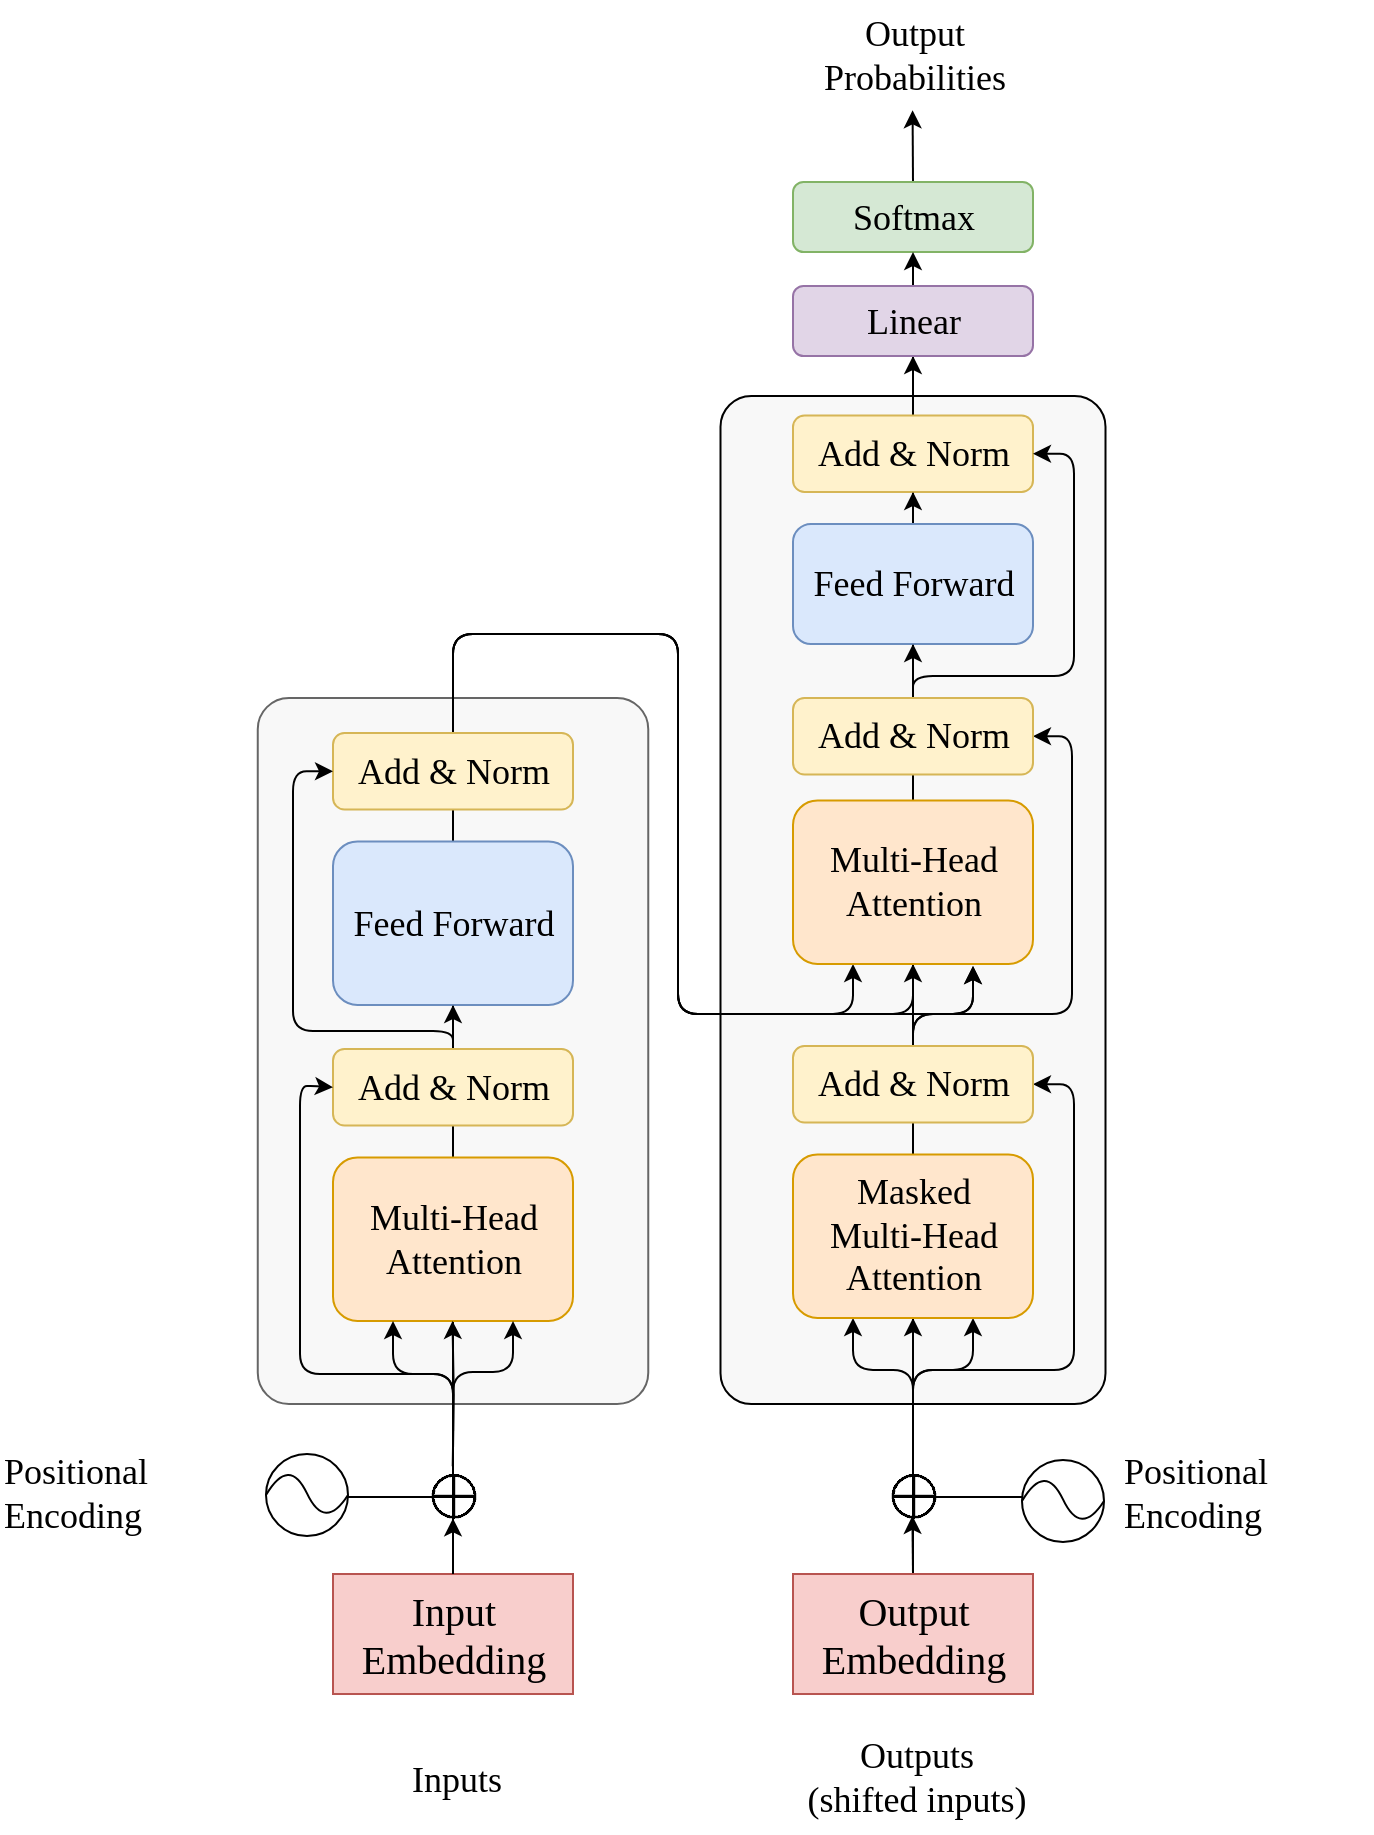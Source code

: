 <mxfile version="21.7.4" type="github" pages="2">
  <diagram name="Page-1" id="L9wKxA3IgMW9D4mlLyfj">
    <mxGraphModel dx="1490" dy="1097" grid="0" gridSize="10" guides="1" tooltips="1" connect="1" arrows="1" fold="1" page="1" pageScale="1" pageWidth="850" pageHeight="1100" math="1" shadow="0">
      <root>
        <mxCell id="0" />
        <mxCell id="1" parent="0" />
        <mxCell id="UqhF--r-Gl4hebt5zzpi-1" value="" style="whiteSpace=wrap;html=1;rounded=1;fontFamily=IBM Plex Mono;fontSize=18;fillStyle=auto;fillColor=#f8f8f8;arcSize=8;" vertex="1" parent="1">
          <mxGeometry x="447.25" y="312" width="192.5" height="504" as="geometry" />
        </mxCell>
        <mxCell id="UqhF--r-Gl4hebt5zzpi-81" style="edgeStyle=orthogonalEdgeStyle;shape=connector;rounded=1;orthogonalLoop=1;jettySize=auto;html=1;exitX=0.5;exitY=0;exitDx=0;exitDy=0;entryX=1;entryY=0.5;entryDx=0;entryDy=0;labelBackgroundColor=default;strokeColor=default;fontFamily=Helvetica;fontSize=12;fontColor=default;endArrow=classic;" edge="1" parent="1" source="UqhF--r-Gl4hebt5zzpi-17" target="UqhF--r-Gl4hebt5zzpi-12">
          <mxGeometry relative="1" as="geometry">
            <Array as="points">
              <mxPoint x="544" y="621" />
              <mxPoint x="623" y="621" />
              <mxPoint x="623" y="482" />
            </Array>
          </mxGeometry>
        </mxCell>
        <mxCell id="UqhF--r-Gl4hebt5zzpi-80" style="edgeStyle=orthogonalEdgeStyle;shape=connector;rounded=1;orthogonalLoop=1;jettySize=auto;html=1;exitX=0.5;exitY=0;exitDx=0;exitDy=0;entryX=1;entryY=0.5;entryDx=0;entryDy=0;labelBackgroundColor=default;strokeColor=default;fontFamily=Helvetica;fontSize=12;fontColor=default;endArrow=classic;" edge="1" parent="1" source="UqhF--r-Gl4hebt5zzpi-17" target="UqhF--r-Gl4hebt5zzpi-14">
          <mxGeometry relative="1" as="geometry">
            <Array as="points">
              <mxPoint x="544" y="799" />
              <mxPoint x="624" y="799" />
              <mxPoint x="624" y="656" />
            </Array>
          </mxGeometry>
        </mxCell>
        <mxCell id="UqhF--r-Gl4hebt5zzpi-48" value="" style="whiteSpace=wrap;html=1;rounded=1;flipV=0;fontFamily=IBM Plex Mono;fontSize=18;fillColor=#f8f8f8;fontColor=#333333;strokeColor=#666666;arcSize=8;" vertex="1" parent="1">
          <mxGeometry x="215.88" y="463" width="195.25" height="353" as="geometry" />
        </mxCell>
        <mxCell id="UqhF--r-Gl4hebt5zzpi-95" style="edgeStyle=orthogonalEdgeStyle;shape=connector;rounded=1;orthogonalLoop=1;jettySize=auto;html=1;exitX=0.5;exitY=0;exitDx=0;exitDy=0;labelBackgroundColor=default;strokeColor=default;fontFamily=Helvetica;fontSize=12;fontColor=default;endArrow=classic;" edge="1" parent="1" source="UqhF--r-Gl4hebt5zzpi-9">
          <mxGeometry relative="1" as="geometry">
            <mxPoint x="543.286" y="169.137" as="targetPoint" />
          </mxGeometry>
        </mxCell>
        <mxCell id="UqhF--r-Gl4hebt5zzpi-9" value="Softmax" style="whiteSpace=wrap;html=1;rounded=1;fontFamily=IBM Plex Mono;fontSize=18;fillColor=#d5e8d4;strokeColor=#82b366;" vertex="1" parent="1">
          <mxGeometry x="483.5" y="205" width="120" height="35" as="geometry" />
        </mxCell>
        <mxCell id="UqhF--r-Gl4hebt5zzpi-77" style="edgeStyle=orthogonalEdgeStyle;shape=connector;rounded=1;orthogonalLoop=1;jettySize=auto;html=1;exitX=0.5;exitY=0;exitDx=0;exitDy=0;entryX=0.5;entryY=1;entryDx=0;entryDy=0;labelBackgroundColor=default;strokeColor=default;fontFamily=Helvetica;fontSize=12;fontColor=default;endArrow=classic;" edge="1" parent="1" source="UqhF--r-Gl4hebt5zzpi-17" target="UqhF--r-Gl4hebt5zzpi-15">
          <mxGeometry relative="1" as="geometry" />
        </mxCell>
        <mxCell id="UqhF--r-Gl4hebt5zzpi-78" style="edgeStyle=orthogonalEdgeStyle;shape=connector;rounded=1;orthogonalLoop=1;jettySize=auto;html=1;exitX=0.5;exitY=0;exitDx=0;exitDy=0;entryX=0.25;entryY=1;entryDx=0;entryDy=0;labelBackgroundColor=default;strokeColor=default;fontFamily=Helvetica;fontSize=12;fontColor=default;endArrow=classic;" edge="1" parent="1" source="UqhF--r-Gl4hebt5zzpi-17" target="UqhF--r-Gl4hebt5zzpi-15">
          <mxGeometry relative="1" as="geometry">
            <Array as="points">
              <mxPoint x="544" y="799" />
              <mxPoint x="514" y="799" />
            </Array>
          </mxGeometry>
        </mxCell>
        <mxCell id="UqhF--r-Gl4hebt5zzpi-79" style="edgeStyle=orthogonalEdgeStyle;shape=connector;rounded=1;orthogonalLoop=1;jettySize=auto;html=1;exitX=0.5;exitY=0;exitDx=0;exitDy=0;entryX=0.75;entryY=1;entryDx=0;entryDy=0;labelBackgroundColor=default;strokeColor=default;fontFamily=Helvetica;fontSize=12;fontColor=default;endArrow=classic;" edge="1" parent="1" source="UqhF--r-Gl4hebt5zzpi-17" target="UqhF--r-Gl4hebt5zzpi-15">
          <mxGeometry relative="1" as="geometry">
            <Array as="points">
              <mxPoint x="544" y="799" />
              <mxPoint x="574" y="799" />
            </Array>
          </mxGeometry>
        </mxCell>
        <mxCell id="UqhF--r-Gl4hebt5zzpi-82" value="=" style="edgeStyle=orthogonalEdgeStyle;shape=connector;rounded=1;orthogonalLoop=1;jettySize=auto;html=1;exitX=0.5;exitY=0;exitDx=0;exitDy=0;entryX=0.75;entryY=1;entryDx=0;entryDy=0;labelBackgroundColor=default;strokeColor=default;fontFamily=Helvetica;fontSize=12;fontColor=default;endArrow=classic;" edge="1" parent="1" source="UqhF--r-Gl4hebt5zzpi-17">
          <mxGeometry relative="1" as="geometry">
            <mxPoint x="543.5" y="922.003" as="sourcePoint" />
            <mxPoint x="573.5" y="597" as="targetPoint" />
            <Array as="points">
              <mxPoint x="543" y="621" />
              <mxPoint x="573" y="621" />
            </Array>
          </mxGeometry>
        </mxCell>
        <mxCell id="UqhF--r-Gl4hebt5zzpi-83" style="edgeStyle=orthogonalEdgeStyle;shape=connector;rounded=1;orthogonalLoop=1;jettySize=auto;html=1;exitX=0.5;exitY=0;exitDx=0;exitDy=0;entryX=0.5;entryY=1;entryDx=0;entryDy=0;labelBackgroundColor=default;strokeColor=default;fontFamily=Helvetica;fontSize=12;fontColor=default;endArrow=classic;" edge="1" parent="1" source="UqhF--r-Gl4hebt5zzpi-17" target="UqhF--r-Gl4hebt5zzpi-9">
          <mxGeometry relative="1" as="geometry" />
        </mxCell>
        <mxCell id="UqhF--r-Gl4hebt5zzpi-92" style="edgeStyle=orthogonalEdgeStyle;shape=connector;rounded=1;orthogonalLoop=1;jettySize=auto;html=1;exitX=0.5;exitY=0;exitDx=0;exitDy=0;entryX=0.498;entryY=0.772;entryDx=0;entryDy=0;entryPerimeter=0;labelBackgroundColor=default;strokeColor=default;fontFamily=Helvetica;fontSize=12;fontColor=default;endArrow=classic;" edge="1" parent="1" source="UqhF--r-Gl4hebt5zzpi-17" target="UqhF--r-Gl4hebt5zzpi-41">
          <mxGeometry relative="1" as="geometry" />
        </mxCell>
        <mxCell id="UqhF--r-Gl4hebt5zzpi-17" value="&lt;font style=&quot;font-size: 20px;&quot; face=&quot;IBM Plex Mono&quot;&gt;Output&lt;br&gt;Embedding&lt;/font&gt;" style="whiteSpace=wrap;html=1;fillColor=#f8cecc;strokeColor=#b85450;" vertex="1" parent="1">
          <mxGeometry x="483.5" y="901.003" width="120" height="60" as="geometry" />
        </mxCell>
        <mxCell id="UqhF--r-Gl4hebt5zzpi-58" style="edgeStyle=orthogonalEdgeStyle;rounded=0;orthogonalLoop=1;jettySize=auto;html=1;exitX=0.5;exitY=0;exitDx=0;exitDy=0;entryX=0.5;entryY=0.802;entryDx=0;entryDy=0;entryPerimeter=0;fontFamily=Helvetica;fontSize=12;fontColor=default;" edge="1" parent="1" source="UqhF--r-Gl4hebt5zzpi-18" target="UqhF--r-Gl4hebt5zzpi-37">
          <mxGeometry relative="1" as="geometry" />
        </mxCell>
        <mxCell id="UqhF--r-Gl4hebt5zzpi-73" style="edgeStyle=orthogonalEdgeStyle;shape=connector;rounded=1;orthogonalLoop=1;jettySize=auto;html=1;exitX=0.5;exitY=0;exitDx=0;exitDy=0;entryX=0.5;entryY=1;entryDx=0;entryDy=0;labelBackgroundColor=default;strokeColor=default;fontFamily=Helvetica;fontSize=12;fontColor=default;endArrow=classic;" edge="1" parent="1" source="UqhF--r-Gl4hebt5zzpi-18" target="UqhF--r-Gl4hebt5zzpi-13">
          <mxGeometry relative="1" as="geometry">
            <Array as="points">
              <mxPoint x="314" y="431" />
              <mxPoint x="426" y="431" />
              <mxPoint x="426" y="621" />
              <mxPoint x="544" y="621" />
            </Array>
          </mxGeometry>
        </mxCell>
        <mxCell id="UqhF--r-Gl4hebt5zzpi-74" style="edgeStyle=orthogonalEdgeStyle;shape=connector;rounded=1;orthogonalLoop=1;jettySize=auto;html=1;exitX=0.5;exitY=0;exitDx=0;exitDy=0;entryX=0.25;entryY=1;entryDx=0;entryDy=0;labelBackgroundColor=default;strokeColor=default;fontFamily=Helvetica;fontSize=12;fontColor=default;endArrow=classic;" edge="1" parent="1">
          <mxGeometry relative="1" as="geometry">
            <mxPoint x="313.5" y="921.003" as="sourcePoint" />
            <mxPoint x="513.5" y="596" as="targetPoint" />
            <Array as="points">
              <mxPoint x="314" y="431" />
              <mxPoint x="426" y="431" />
              <mxPoint x="426" y="621" />
              <mxPoint x="514" y="621" />
            </Array>
          </mxGeometry>
        </mxCell>
        <mxCell id="UqhF--r-Gl4hebt5zzpi-76" style="edgeStyle=orthogonalEdgeStyle;shape=connector;rounded=1;orthogonalLoop=1;jettySize=auto;html=1;exitX=0.5;exitY=0;exitDx=0;exitDy=0;entryX=0.75;entryY=1;entryDx=0;entryDy=0;labelBackgroundColor=default;strokeColor=default;fontFamily=Helvetica;fontSize=12;fontColor=default;endArrow=classic;" edge="1" parent="1">
          <mxGeometry relative="1" as="geometry">
            <mxPoint x="313.5" y="922.003" as="sourcePoint" />
            <mxPoint x="573.5" y="597" as="targetPoint" />
            <Array as="points">
              <mxPoint x="314" y="431" />
              <mxPoint x="426" y="431" />
              <mxPoint x="426" y="621" />
              <mxPoint x="574" y="621" />
            </Array>
          </mxGeometry>
        </mxCell>
        <mxCell id="UqhF--r-Gl4hebt5zzpi-18" value="Input Embedding" style="whiteSpace=wrap;html=1;fontFamily=IBM Plex Mono;fontSize=20;fillColor=#f8cecc;strokeColor=#b85450;" vertex="1" parent="1">
          <mxGeometry x="253.5" y="901.003" width="120" height="60" as="geometry" />
        </mxCell>
        <mxCell id="UqhF--r-Gl4hebt5zzpi-51" value="&lt;font style=&quot;font-size: 18px;&quot; face=&quot;IBM Plex Mono&quot;&gt;Positional&lt;br&gt;Encoding&lt;/font&gt;" style="text;html=1;align=left;verticalAlign=middle;resizable=0;points=[];autosize=1;strokeColor=none;fillColor=none;fontSize=12;fontFamily=Helvetica;fontColor=default;" vertex="1" parent="1">
          <mxGeometry x="87" y="833" width="126" height="55" as="geometry" />
        </mxCell>
        <mxCell id="UqhF--r-Gl4hebt5zzpi-49" value="" style="group;flipV=0;fontFamily=IBM Plex Mono;fontSize=18;" vertex="1" connectable="0" parent="1">
          <mxGeometry x="253.5" y="489.5" width="120" height="294" as="geometry" />
        </mxCell>
        <mxCell id="UqhF--r-Gl4hebt5zzpi-52" value="" style="group;fontFamily=IBM Plex Mono;fontSize=18;" vertex="1" connectable="0" parent="UqhF--r-Gl4hebt5zzpi-49">
          <mxGeometry y="-9" width="120" height="294" as="geometry" />
        </mxCell>
        <mxCell id="UqhF--r-Gl4hebt5zzpi-44" value="Add &amp;amp; Norm" style="whiteSpace=wrap;html=1;rounded=1;fontFamily=IBM Plex Mono;fontSize=18;fillColor=#fff2cc;strokeColor=#d6b656;" vertex="1" parent="UqhF--r-Gl4hebt5zzpi-52">
          <mxGeometry width="120" height="38.25" as="geometry" />
        </mxCell>
        <mxCell id="UqhF--r-Gl4hebt5zzpi-45" value="Feed Forward" style="whiteSpace=wrap;html=1;rounded=1;fontFamily=IBM Plex Mono;fontSize=18;fillColor=#dae8fc;strokeColor=#6c8ebf;" vertex="1" parent="UqhF--r-Gl4hebt5zzpi-52">
          <mxGeometry y="54.25" width="120" height="81.75" as="geometry" />
        </mxCell>
        <mxCell id="UqhF--r-Gl4hebt5zzpi-71" value="" style="edgeStyle=orthogonalEdgeStyle;rounded=0;orthogonalLoop=1;jettySize=auto;html=1;fontFamily=Helvetica;fontSize=12;fontColor=default;" edge="1" parent="UqhF--r-Gl4hebt5zzpi-52" source="UqhF--r-Gl4hebt5zzpi-46" target="UqhF--r-Gl4hebt5zzpi-45">
          <mxGeometry relative="1" as="geometry" />
        </mxCell>
        <mxCell id="UqhF--r-Gl4hebt5zzpi-72" style="edgeStyle=orthogonalEdgeStyle;rounded=1;orthogonalLoop=1;jettySize=auto;html=1;exitX=0.5;exitY=0;exitDx=0;exitDy=0;entryX=0;entryY=0.5;entryDx=0;entryDy=0;fontFamily=Helvetica;fontSize=12;fontColor=default;" edge="1" parent="UqhF--r-Gl4hebt5zzpi-52" source="UqhF--r-Gl4hebt5zzpi-46" target="UqhF--r-Gl4hebt5zzpi-44">
          <mxGeometry relative="1" as="geometry">
            <Array as="points">
              <mxPoint x="60" y="149" />
              <mxPoint x="-20" y="149" />
              <mxPoint x="-20" y="19" />
            </Array>
          </mxGeometry>
        </mxCell>
        <mxCell id="UqhF--r-Gl4hebt5zzpi-46" value="Add &amp;amp; Norm" style="whiteSpace=wrap;html=1;rounded=1;fontFamily=IBM Plex Mono;fontSize=18;fillColor=#fff2cc;strokeColor=#d6b656;" vertex="1" parent="UqhF--r-Gl4hebt5zzpi-52">
          <mxGeometry y="158" width="120" height="38.25" as="geometry" />
        </mxCell>
        <mxCell id="UqhF--r-Gl4hebt5zzpi-47" value="Multi-Head&lt;br style=&quot;font-size: 18px;&quot;&gt;Attention" style="whiteSpace=wrap;html=1;rounded=1;fontFamily=IBM Plex Mono;fontSize=18;fillColor=#ffe6cc;strokeColor=#d79b00;" vertex="1" parent="UqhF--r-Gl4hebt5zzpi-52">
          <mxGeometry y="212.25" width="120" height="81.75" as="geometry" />
        </mxCell>
        <mxCell id="UqhF--r-Gl4hebt5zzpi-68" style="edgeStyle=orthogonalEdgeStyle;rounded=0;orthogonalLoop=1;jettySize=auto;html=1;entryX=0.519;entryY=-0.216;entryDx=0;entryDy=0;entryPerimeter=0;fontFamily=Helvetica;fontSize=12;fontColor=default;" edge="1" parent="UqhF--r-Gl4hebt5zzpi-52">
          <mxGeometry relative="1" as="geometry">
            <mxPoint x="59.853" y="366.6" as="sourcePoint" />
            <mxPoint x="59.74" y="293.996" as="targetPoint" />
          </mxGeometry>
        </mxCell>
        <mxCell id="UqhF--r-Gl4hebt5zzpi-62" style="edgeStyle=orthogonalEdgeStyle;rounded=1;orthogonalLoop=1;jettySize=auto;html=1;entryX=0.25;entryY=1;entryDx=0;entryDy=0;fontFamily=Helvetica;fontSize=12;fontColor=default;comic=0;" edge="1" parent="1" target="UqhF--r-Gl4hebt5zzpi-47">
          <mxGeometry relative="1" as="geometry">
            <mxPoint x="313.538" y="829.5" as="sourcePoint" />
            <Array as="points">
              <mxPoint x="313" y="801" />
              <mxPoint x="283" y="801" />
            </Array>
          </mxGeometry>
        </mxCell>
        <mxCell id="UqhF--r-Gl4hebt5zzpi-37" value="$$\oplus$$" style="text;html=1;align=center;verticalAlign=middle;resizable=0;points=[];autosize=1;strokeColor=none;fillColor=none;spacing=0;fontSize=28;" vertex="1" parent="1">
          <mxGeometry x="238" y="839.5" width="151" height="42" as="geometry" />
        </mxCell>
        <mxCell id="UqhF--r-Gl4hebt5zzpi-57" value="" style="group" vertex="1" connectable="0" parent="1">
          <mxGeometry x="220" y="841" width="41" height="41" as="geometry" />
        </mxCell>
        <mxCell id="UqhF--r-Gl4hebt5zzpi-32" value="" style="ellipse;whiteSpace=wrap;html=1;strokeWidth=1;" vertex="1" parent="UqhF--r-Gl4hebt5zzpi-57">
          <mxGeometry width="41" height="41" as="geometry" />
        </mxCell>
        <mxCell id="UqhF--r-Gl4hebt5zzpi-36" value="" style="edgeStyle=none;orthogonalLoop=1;jettySize=auto;html=1;endArrow=none;endFill=0;curved=1;exitX=0;exitY=0.5;exitDx=0;exitDy=0;entryX=1;entryY=0.5;entryDx=0;entryDy=0;strokeWidth=1;" edge="1" parent="UqhF--r-Gl4hebt5zzpi-57" source="UqhF--r-Gl4hebt5zzpi-32" target="UqhF--r-Gl4hebt5zzpi-32">
          <mxGeometry width="100" relative="1" as="geometry">
            <mxPoint x="-0.774" y="20.113" as="sourcePoint" />
            <mxPoint x="40.226" y="19.34" as="targetPoint" />
            <Array as="points">
              <mxPoint x="11.604" y="0.774" />
              <mxPoint x="29.396" y="38.679" />
            </Array>
          </mxGeometry>
        </mxCell>
        <mxCell id="UqhF--r-Gl4hebt5zzpi-63" style="edgeStyle=orthogonalEdgeStyle;rounded=1;orthogonalLoop=1;jettySize=auto;html=1;entryX=0.75;entryY=1;entryDx=0;entryDy=0;fontFamily=Helvetica;fontSize=12;fontColor=default;comic=0;" edge="1" parent="1" target="UqhF--r-Gl4hebt5zzpi-47">
          <mxGeometry relative="1" as="geometry">
            <mxPoint x="313.538" y="837.5" as="sourcePoint" />
            <Array as="points">
              <mxPoint x="313" y="800" />
              <mxPoint x="343" y="800" />
            </Array>
          </mxGeometry>
        </mxCell>
        <mxCell id="UqhF--r-Gl4hebt5zzpi-60" value="&amp;nbsp;" style="text;html=1;align=center;verticalAlign=middle;resizable=0;points=[];autosize=1;strokeColor=none;fillColor=none;fontSize=12;fontFamily=Helvetica;fontColor=default;comic=0;" vertex="1" parent="1">
          <mxGeometry x="303" y="847.5" width="21" height="26" as="geometry" />
        </mxCell>
        <mxCell id="UqhF--r-Gl4hebt5zzpi-69" style="edgeStyle=orthogonalEdgeStyle;rounded=1;orthogonalLoop=1;jettySize=auto;html=1;entryX=0;entryY=0.5;entryDx=0;entryDy=0;fontFamily=Helvetica;fontSize=12;fontColor=default;exitX=0.5;exitY=0;exitDx=0;exitDy=0;" edge="1" parent="1" source="UqhF--r-Gl4hebt5zzpi-18" target="UqhF--r-Gl4hebt5zzpi-46">
          <mxGeometry relative="1" as="geometry">
            <mxPoint x="294" y="886" as="sourcePoint" />
            <mxPoint x="253.5" y="650.625" as="targetPoint" />
            <Array as="points">
              <mxPoint x="314" y="801" />
              <mxPoint x="237" y="801" />
              <mxPoint x="237" y="657" />
              <mxPoint x="244" y="657" />
            </Array>
          </mxGeometry>
        </mxCell>
        <mxCell id="UqhF--r-Gl4hebt5zzpi-14" value="Add &amp;amp; Norm" style="whiteSpace=wrap;html=1;rounded=1;fontFamily=IBM Plex Mono;fontSize=18;fillColor=#fff2cc;strokeColor=#d6b656;" vertex="1" parent="1">
          <mxGeometry x="483.5" y="637" width="120" height="38.25" as="geometry" />
        </mxCell>
        <mxCell id="UqhF--r-Gl4hebt5zzpi-15" value="Masked&lt;br style=&quot;font-size: 18px;&quot;&gt;Multi-Head&lt;br style=&quot;font-size: 18px;&quot;&gt;Attention" style="whiteSpace=wrap;html=1;rounded=1;fontFamily=IBM Plex Mono;fontSize=18;fillColor=#ffe6cc;strokeColor=#d79b00;" vertex="1" parent="1">
          <mxGeometry x="483.5" y="691.25" width="120" height="81.75" as="geometry" />
        </mxCell>
        <mxCell id="UqhF--r-Gl4hebt5zzpi-86" value="" style="edgeStyle=orthogonalEdgeStyle;shape=connector;rounded=1;orthogonalLoop=1;jettySize=auto;html=1;labelBackgroundColor=default;strokeColor=default;fontFamily=Helvetica;fontSize=12;fontColor=default;endArrow=classic;" edge="1" parent="1" source="UqhF--r-Gl4hebt5zzpi-10" target="UqhF--r-Gl4hebt5zzpi-16">
          <mxGeometry relative="1" as="geometry" />
        </mxCell>
        <mxCell id="UqhF--r-Gl4hebt5zzpi-10" value="Add &amp;amp; Norm" style="whiteSpace=wrap;html=1;rounded=1;fontFamily=IBM Plex Mono;fontSize=18;fillColor=#fff2cc;strokeColor=#d6b656;" vertex="1" parent="1">
          <mxGeometry x="483.5" y="321.75" width="120" height="38.25" as="geometry" />
        </mxCell>
        <mxCell id="UqhF--r-Gl4hebt5zzpi-87" style="edgeStyle=orthogonalEdgeStyle;shape=connector;rounded=1;orthogonalLoop=1;jettySize=auto;html=1;exitX=0.5;exitY=0;exitDx=0;exitDy=0;entryX=0.5;entryY=1;entryDx=0;entryDy=0;labelBackgroundColor=default;strokeColor=default;fontFamily=Helvetica;fontSize=12;fontColor=default;endArrow=classic;" edge="1" parent="1" source="UqhF--r-Gl4hebt5zzpi-11" target="UqhF--r-Gl4hebt5zzpi-10">
          <mxGeometry relative="1" as="geometry" />
        </mxCell>
        <mxCell id="UqhF--r-Gl4hebt5zzpi-11" value="Feed Forward" style="whiteSpace=wrap;html=1;rounded=1;fontFamily=IBM Plex Mono;fontSize=18;fillColor=#dae8fc;strokeColor=#6c8ebf;" vertex="1" parent="1">
          <mxGeometry x="483.5" y="376" width="120" height="60" as="geometry" />
        </mxCell>
        <mxCell id="UqhF--r-Gl4hebt5zzpi-84" style="edgeStyle=orthogonalEdgeStyle;shape=connector;rounded=1;orthogonalLoop=1;jettySize=auto;html=1;exitX=0.5;exitY=0;exitDx=0;exitDy=0;entryX=0.5;entryY=1;entryDx=0;entryDy=0;labelBackgroundColor=default;strokeColor=default;fontFamily=Helvetica;fontSize=12;fontColor=default;endArrow=classic;" edge="1" parent="1" source="UqhF--r-Gl4hebt5zzpi-12" target="UqhF--r-Gl4hebt5zzpi-11">
          <mxGeometry relative="1" as="geometry" />
        </mxCell>
        <mxCell id="UqhF--r-Gl4hebt5zzpi-85" style="edgeStyle=orthogonalEdgeStyle;shape=connector;rounded=1;orthogonalLoop=1;jettySize=auto;html=1;exitX=0.5;exitY=0;exitDx=0;exitDy=0;entryX=1;entryY=0.5;entryDx=0;entryDy=0;labelBackgroundColor=default;strokeColor=default;fontFamily=Helvetica;fontSize=12;fontColor=default;endArrow=classic;" edge="1" parent="1" source="UqhF--r-Gl4hebt5zzpi-12" target="UqhF--r-Gl4hebt5zzpi-10">
          <mxGeometry relative="1" as="geometry">
            <Array as="points">
              <mxPoint x="543" y="452" />
              <mxPoint x="624" y="452" />
              <mxPoint x="624" y="341" />
            </Array>
          </mxGeometry>
        </mxCell>
        <mxCell id="UqhF--r-Gl4hebt5zzpi-12" value="Add &amp;amp; Norm" style="whiteSpace=wrap;html=1;rounded=1;fontFamily=IBM Plex Mono;fontSize=18;fillColor=#fff2cc;strokeColor=#d6b656;" vertex="1" parent="1">
          <mxGeometry x="483.5" y="463" width="120" height="38.25" as="geometry" />
        </mxCell>
        <mxCell id="UqhF--r-Gl4hebt5zzpi-13" value="Multi-Head Attention" style="whiteSpace=wrap;html=1;rounded=1;fontFamily=IBM Plex Mono;fontSize=18;fillColor=#ffe6cc;strokeColor=#d79b00;" vertex="1" parent="1">
          <mxGeometry x="483.5" y="514.25" width="120" height="81.75" as="geometry" />
        </mxCell>
        <mxCell id="UqhF--r-Gl4hebt5zzpi-16" value="Linear" style="whiteSpace=wrap;html=1;rounded=1;fontFamily=IBM Plex Mono;fontSize=18;fillColor=#e1d5e7;strokeColor=#9673a6;" vertex="1" parent="1">
          <mxGeometry x="483.5" y="257" width="120" height="35" as="geometry" />
        </mxCell>
        <mxCell id="UqhF--r-Gl4hebt5zzpi-41" value="$$\oplus$$" style="text;html=1;align=center;verticalAlign=middle;resizable=0;points=[];autosize=1;strokeColor=none;fillColor=none;spacing=0;fontSize=28;" vertex="1" parent="1">
          <mxGeometry x="468" y="839.5" width="151" height="42" as="geometry" />
        </mxCell>
        <mxCell id="UqhF--r-Gl4hebt5zzpi-88" value="" style="group" vertex="1" connectable="0" parent="1">
          <mxGeometry x="598" y="844" width="41" height="41" as="geometry" />
        </mxCell>
        <mxCell id="UqhF--r-Gl4hebt5zzpi-89" value="" style="ellipse;whiteSpace=wrap;html=1;strokeWidth=1;" vertex="1" parent="UqhF--r-Gl4hebt5zzpi-88">
          <mxGeometry width="41" height="41" as="geometry" />
        </mxCell>
        <mxCell id="UqhF--r-Gl4hebt5zzpi-90" value="" style="edgeStyle=none;orthogonalLoop=1;jettySize=auto;html=1;endArrow=none;endFill=0;curved=1;exitX=0;exitY=0.5;exitDx=0;exitDy=0;entryX=1;entryY=0.5;entryDx=0;entryDy=0;strokeWidth=1;" edge="1" parent="UqhF--r-Gl4hebt5zzpi-88" source="UqhF--r-Gl4hebt5zzpi-89" target="UqhF--r-Gl4hebt5zzpi-89">
          <mxGeometry width="100" relative="1" as="geometry">
            <mxPoint x="-0.774" y="20.113" as="sourcePoint" />
            <mxPoint x="40.226" y="19.34" as="targetPoint" />
            <Array as="points">
              <mxPoint x="11.604" y="0.774" />
              <mxPoint x="29.396" y="38.679" />
            </Array>
          </mxGeometry>
        </mxCell>
        <mxCell id="UqhF--r-Gl4hebt5zzpi-91" value="&lt;font style=&quot;font-size: 18px;&quot; face=&quot;IBM Plex Mono&quot;&gt;Positional&lt;br&gt;Encoding&lt;/font&gt;" style="text;html=1;align=left;verticalAlign=middle;resizable=0;points=[];autosize=1;strokeColor=none;fillColor=none;fontSize=12;fontFamily=Helvetica;fontColor=default;" vertex="1" parent="1">
          <mxGeometry x="647" y="833" width="126" height="55" as="geometry" />
        </mxCell>
        <mxCell id="UqhF--r-Gl4hebt5zzpi-93" value="Inputs" style="text;html=1;align=center;verticalAlign=middle;resizable=0;points=[];autosize=1;strokeColor=none;fillColor=none;fontSize=18;fontFamily=IBM Plex Mono;fontColor=default;" vertex="1" parent="1">
          <mxGeometry x="273.01" y="987" width="83" height="34" as="geometry" />
        </mxCell>
        <mxCell id="UqhF--r-Gl4hebt5zzpi-94" value="Outputs&lt;br style=&quot;font-size: 18px;&quot;&gt;(shifted inputs)" style="text;html=1;align=center;verticalAlign=middle;resizable=0;points=[];autosize=1;strokeColor=none;fillColor=none;fontSize=18;fontFamily=IBM Plex Mono;fontColor=default;" vertex="1" parent="1">
          <mxGeometry x="449" y="975.5" width="191" height="55" as="geometry" />
        </mxCell>
        <mxCell id="UqhF--r-Gl4hebt5zzpi-96" value="Output&lt;br style=&quot;font-size: 18px;&quot;&gt;Probabilities" style="text;html=1;align=center;verticalAlign=middle;resizable=0;points=[];autosize=1;strokeColor=none;fillColor=none;fontSize=18;fontFamily=IBM Plex Mono;fontColor=default;" vertex="1" parent="1">
          <mxGeometry x="464.5" y="114" width="158" height="55" as="geometry" />
        </mxCell>
        <mxCell id="UqhF--r-Gl4hebt5zzpi-97" value="" style="edgeStyle=orthogonalEdgeStyle;shape=connector;rounded=1;orthogonalLoop=1;jettySize=auto;html=1;labelBackgroundColor=default;strokeColor=default;fontFamily=Helvetica;fontSize=12;fontColor=default;endArrow=none;endFill=0;strokeWidth=1;" edge="1" parent="1">
          <mxGeometry relative="1" as="geometry">
            <mxPoint x="261.0" y="862.5" as="sourcePoint" />
            <mxPoint x="303" y="862.5" as="targetPoint" />
          </mxGeometry>
        </mxCell>
        <mxCell id="UqhF--r-Gl4hebt5zzpi-99" value="&amp;nbsp;" style="text;html=1;align=center;verticalAlign=middle;resizable=0;points=[];autosize=1;strokeColor=none;fillColor=none;fontSize=12;fontFamily=Helvetica;fontColor=default;comic=0;" vertex="1" parent="1">
          <mxGeometry x="534" y="847.5" width="21" height="26" as="geometry" />
        </mxCell>
        <mxCell id="UqhF--r-Gl4hebt5zzpi-100" style="edgeStyle=orthogonalEdgeStyle;shape=connector;rounded=1;orthogonalLoop=1;jettySize=auto;html=1;exitX=0;exitY=0.5;exitDx=0;exitDy=0;labelBackgroundColor=default;strokeColor=default;fontFamily=Helvetica;fontSize=12;fontColor=default;endArrow=none;endFill=0;strokeWidth=1;" edge="1" parent="1">
          <mxGeometry relative="1" as="geometry">
            <mxPoint x="598.0" y="862.5" as="sourcePoint" />
            <mxPoint x="555" y="862.5" as="targetPoint" />
          </mxGeometry>
        </mxCell>
      </root>
    </mxGraphModel>
  </diagram>
  <diagram id="6ZiKRdnD_onH5N_1Efce" name="Page-2">
    <mxGraphModel dx="1043" dy="768" grid="0" gridSize="10" guides="1" tooltips="1" connect="1" arrows="1" fold="1" page="1" pageScale="1" pageWidth="850" pageHeight="1100" math="1" shadow="0">
      <root>
        <mxCell id="0" />
        <mxCell id="1" parent="0" />
      </root>
    </mxGraphModel>
  </diagram>
</mxfile>
